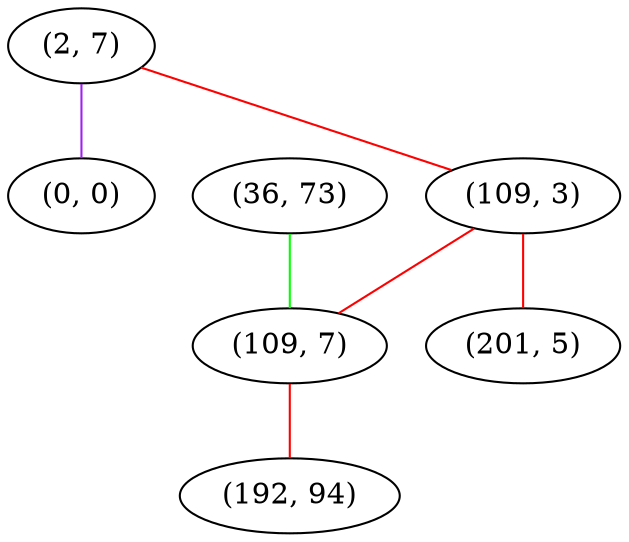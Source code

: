 graph "" {
"(2, 7)";
"(0, 0)";
"(36, 73)";
"(109, 3)";
"(109, 7)";
"(192, 94)";
"(201, 5)";
"(2, 7)" -- "(0, 0)"  [color=purple, key=0, weight=4];
"(2, 7)" -- "(109, 3)"  [color=red, key=0, weight=1];
"(36, 73)" -- "(109, 7)"  [color=green, key=0, weight=2];
"(109, 3)" -- "(201, 5)"  [color=red, key=0, weight=1];
"(109, 3)" -- "(109, 7)"  [color=red, key=0, weight=1];
"(109, 7)" -- "(192, 94)"  [color=red, key=0, weight=1];
}
